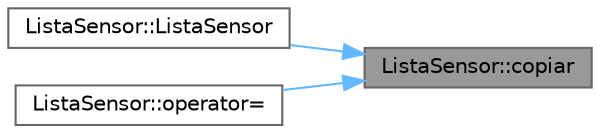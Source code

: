 digraph "ListaSensor::copiar"
{
 // INTERACTIVE_SVG=YES
 // LATEX_PDF_SIZE
  bgcolor="transparent";
  edge [fontname=Helvetica,fontsize=10,labelfontname=Helvetica,labelfontsize=10];
  node [fontname=Helvetica,fontsize=10,shape=box,height=0.2,width=0.4];
  rankdir="RL";
  Node1 [id="Node000001",label="ListaSensor::copiar",height=0.2,width=0.4,color="gray40", fillcolor="grey60", style="filled", fontcolor="black",tooltip="Copia profunda de otra lista."];
  Node1 -> Node2 [id="edge3_Node000001_Node000002",dir="back",color="steelblue1",style="solid",tooltip=" "];
  Node2 [id="Node000002",label="ListaSensor::ListaSensor",height=0.2,width=0.4,color="grey40", fillcolor="white", style="filled",URL="$classListaSensor.html#a81b2253c4b18038c2b9f823d5e244227",tooltip="Constructor de copia (Regla de Tres)"];
  Node1 -> Node3 [id="edge4_Node000001_Node000003",dir="back",color="steelblue1",style="solid",tooltip=" "];
  Node3 [id="Node000003",label="ListaSensor::operator=",height=0.2,width=0.4,color="grey40", fillcolor="white", style="filled",URL="$classListaSensor.html#acd2b457d8d9fc55aeb832fd01c00f5a4",tooltip="Operador de asignación (Regla de Tres)"];
}
